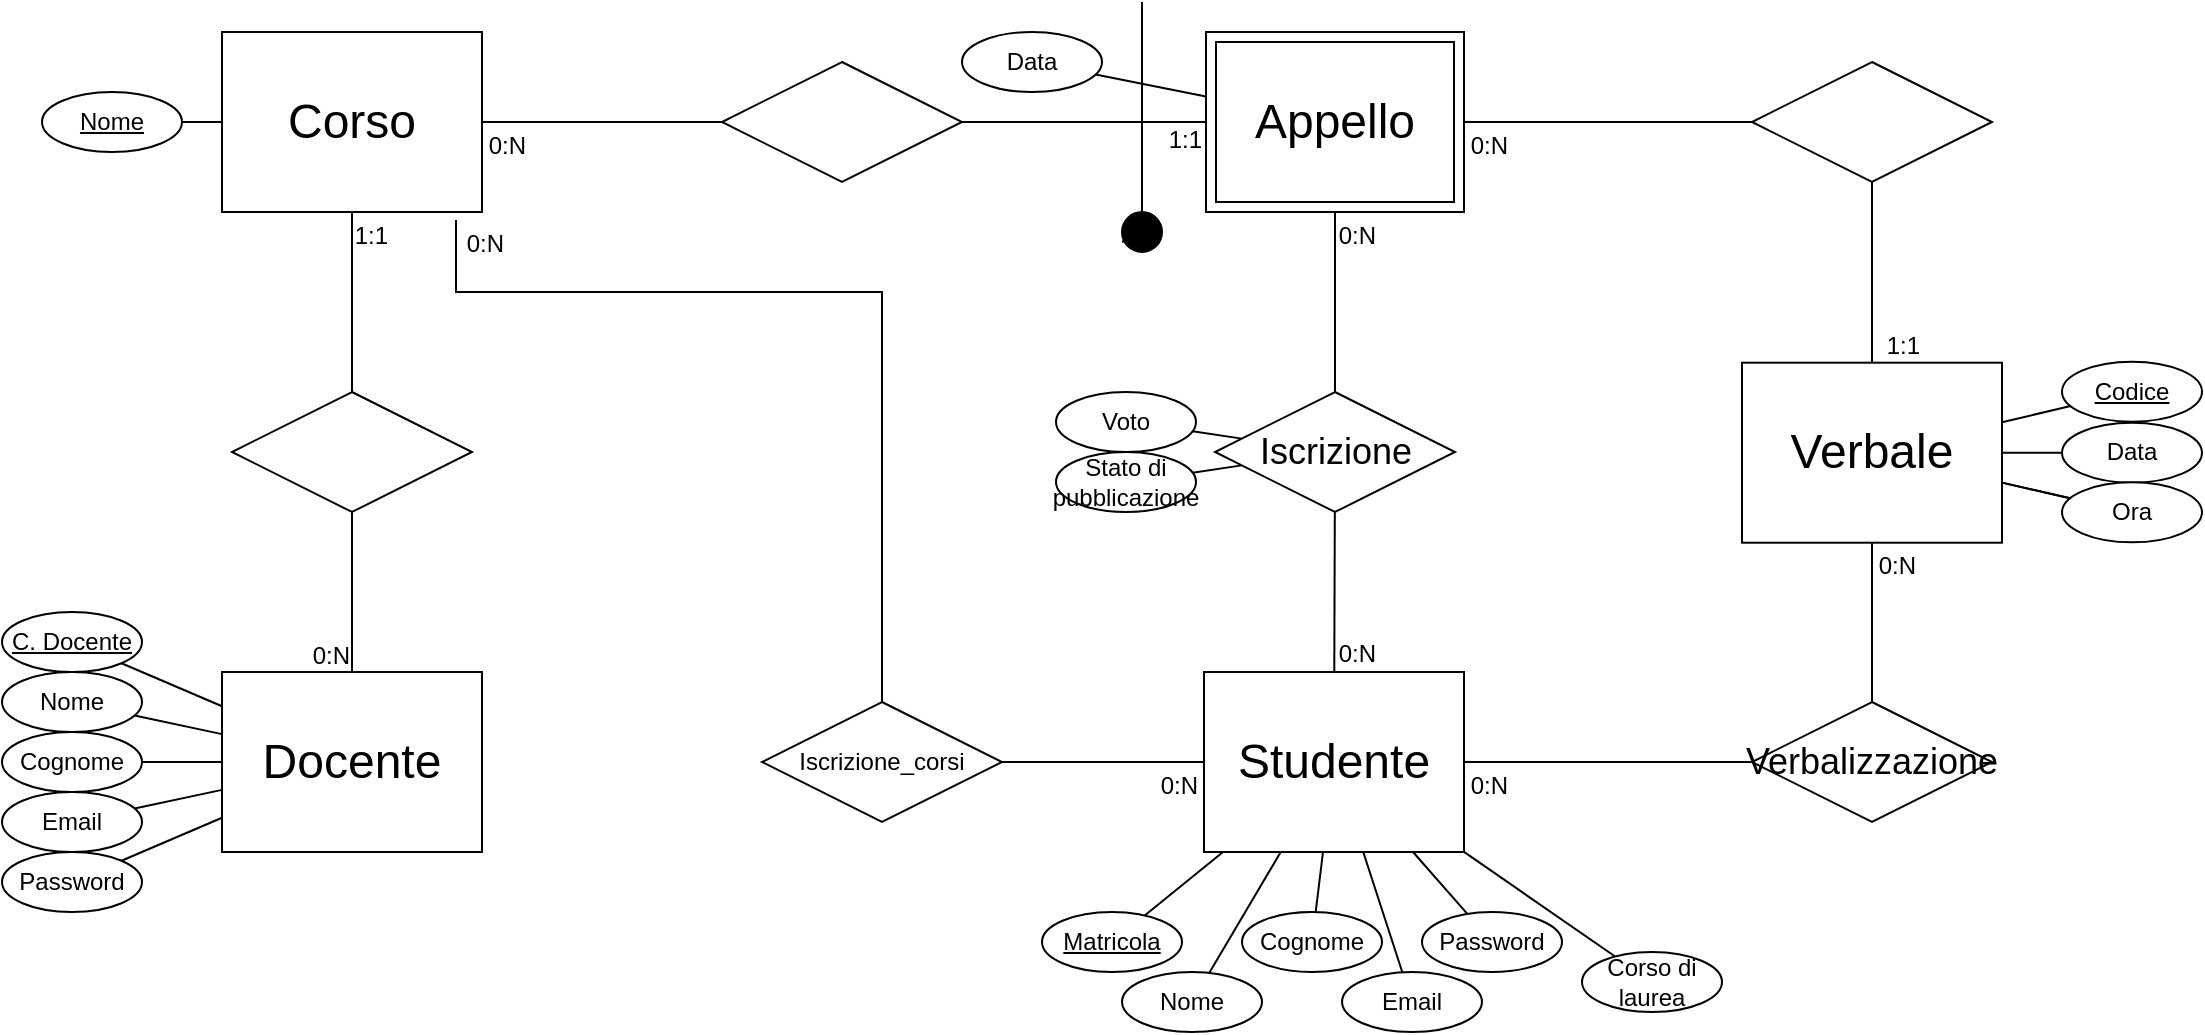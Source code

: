 <mxfile version="26.2.2">
  <diagram id="R2lEEEUBdFMjLlhIrx00" name="Page-1">
    <mxGraphModel dx="2381" dy="2350" grid="1" gridSize="10" guides="1" tooltips="1" connect="1" arrows="1" fold="1" page="1" pageScale="1" pageWidth="850" pageHeight="1100" math="0" shadow="0" extFonts="Permanent Marker^https://fonts.googleapis.com/css?family=Permanent+Marker">
      <root>
        <mxCell id="0" />
        <mxCell id="1" parent="0" />
        <mxCell id="HxChryZ2EemYZW8aK4Kx-1" value="&lt;font style=&quot;font-size: 24px;&quot;&gt;Docente&lt;/font&gt;" style="whiteSpace=wrap;html=1;align=center;" parent="1" vertex="1">
          <mxGeometry x="270" y="240" width="130" height="90" as="geometry" />
        </mxCell>
        <mxCell id="HxChryZ2EemYZW8aK4Kx-2" value="Nome" style="ellipse;whiteSpace=wrap;html=1;align=center;" parent="1" vertex="1">
          <mxGeometry x="160" y="240" width="70" height="30" as="geometry" />
        </mxCell>
        <mxCell id="HxChryZ2EemYZW8aK4Kx-3" value="Cognome" style="ellipse;whiteSpace=wrap;html=1;align=center;" parent="1" vertex="1">
          <mxGeometry x="160" y="270" width="70" height="30" as="geometry" />
        </mxCell>
        <mxCell id="HxChryZ2EemYZW8aK4Kx-4" value="Email" style="ellipse;whiteSpace=wrap;html=1;align=center;" parent="1" vertex="1">
          <mxGeometry x="160" y="300" width="70" height="30" as="geometry" />
        </mxCell>
        <mxCell id="HxChryZ2EemYZW8aK4Kx-5" value="Password" style="ellipse;whiteSpace=wrap;html=1;align=center;" parent="1" vertex="1">
          <mxGeometry x="160" y="330" width="70" height="30" as="geometry" />
        </mxCell>
        <mxCell id="HxChryZ2EemYZW8aK4Kx-6" value="C. Docente" style="ellipse;whiteSpace=wrap;html=1;align=center;fontStyle=4;" parent="1" vertex="1">
          <mxGeometry x="160" y="210" width="70" height="30" as="geometry" />
        </mxCell>
        <mxCell id="HxChryZ2EemYZW8aK4Kx-17" value="&lt;font style=&quot;font-size: 24px;&quot;&gt;Corso&lt;/font&gt;" style="whiteSpace=wrap;html=1;align=center;" parent="1" vertex="1">
          <mxGeometry x="270" y="-80" width="130" height="90" as="geometry" />
        </mxCell>
        <mxCell id="HxChryZ2EemYZW8aK4Kx-22" value="Nome" style="ellipse;whiteSpace=wrap;html=1;align=center;fontStyle=4;" parent="1" vertex="1">
          <mxGeometry x="180" y="-50" width="70" height="30" as="geometry" />
        </mxCell>
        <mxCell id="HxChryZ2EemYZW8aK4Kx-26" value="" style="shape=rhombus;perimeter=rhombusPerimeter;whiteSpace=wrap;html=1;align=center;" parent="1" vertex="1">
          <mxGeometry x="275" y="100" width="120" height="60" as="geometry" />
        </mxCell>
        <mxCell id="HxChryZ2EemYZW8aK4Kx-29" value="" style="endArrow=none;html=1;rounded=0;" parent="1" source="HxChryZ2EemYZW8aK4Kx-1" target="HxChryZ2EemYZW8aK4Kx-6" edge="1">
          <mxGeometry width="50" height="50" relative="1" as="geometry">
            <mxPoint x="260" y="410" as="sourcePoint" />
            <mxPoint x="310" y="360" as="targetPoint" />
          </mxGeometry>
        </mxCell>
        <mxCell id="HxChryZ2EemYZW8aK4Kx-30" value="" style="endArrow=none;html=1;rounded=0;" parent="1" source="HxChryZ2EemYZW8aK4Kx-1" target="HxChryZ2EemYZW8aK4Kx-2" edge="1">
          <mxGeometry width="50" height="50" relative="1" as="geometry">
            <mxPoint x="280" y="267" as="sourcePoint" />
            <mxPoint x="230" y="246" as="targetPoint" />
          </mxGeometry>
        </mxCell>
        <mxCell id="HxChryZ2EemYZW8aK4Kx-31" value="" style="endArrow=none;html=1;rounded=0;" parent="1" source="HxChryZ2EemYZW8aK4Kx-1" target="HxChryZ2EemYZW8aK4Kx-3" edge="1">
          <mxGeometry width="50" height="50" relative="1" as="geometry">
            <mxPoint x="290" y="277" as="sourcePoint" />
            <mxPoint x="240" y="256" as="targetPoint" />
          </mxGeometry>
        </mxCell>
        <mxCell id="HxChryZ2EemYZW8aK4Kx-32" value="" style="endArrow=none;html=1;rounded=0;" parent="1" source="HxChryZ2EemYZW8aK4Kx-1" target="HxChryZ2EemYZW8aK4Kx-4" edge="1">
          <mxGeometry width="50" height="50" relative="1" as="geometry">
            <mxPoint x="300" y="287" as="sourcePoint" />
            <mxPoint x="250" y="266" as="targetPoint" />
          </mxGeometry>
        </mxCell>
        <mxCell id="HxChryZ2EemYZW8aK4Kx-33" value="" style="endArrow=none;html=1;rounded=0;" parent="1" source="HxChryZ2EemYZW8aK4Kx-1" target="HxChryZ2EemYZW8aK4Kx-5" edge="1">
          <mxGeometry width="50" height="50" relative="1" as="geometry">
            <mxPoint x="310" y="297" as="sourcePoint" />
            <mxPoint x="260" y="276" as="targetPoint" />
          </mxGeometry>
        </mxCell>
        <mxCell id="HxChryZ2EemYZW8aK4Kx-34" value="" style="endArrow=none;html=1;rounded=0;" parent="1" source="HxChryZ2EemYZW8aK4Kx-17" target="HxChryZ2EemYZW8aK4Kx-22" edge="1">
          <mxGeometry width="50" height="50" relative="1" as="geometry">
            <mxPoint x="260" y="-65" as="sourcePoint" />
            <mxPoint x="210" y="-86" as="targetPoint" />
          </mxGeometry>
        </mxCell>
        <mxCell id="HxChryZ2EemYZW8aK4Kx-36" value="" style="endArrow=none;html=1;rounded=0;" parent="1" source="HxChryZ2EemYZW8aK4Kx-26" target="HxChryZ2EemYZW8aK4Kx-1" edge="1">
          <mxGeometry relative="1" as="geometry">
            <mxPoint x="160" y="180" as="sourcePoint" />
            <mxPoint x="320" y="180" as="targetPoint" />
          </mxGeometry>
        </mxCell>
        <mxCell id="HxChryZ2EemYZW8aK4Kx-37" value="0:N" style="resizable=0;html=1;whiteSpace=wrap;align=right;verticalAlign=bottom;" parent="HxChryZ2EemYZW8aK4Kx-36" connectable="0" vertex="1">
          <mxGeometry x="1" relative="1" as="geometry">
            <mxPoint as="offset" />
          </mxGeometry>
        </mxCell>
        <mxCell id="HxChryZ2EemYZW8aK4Kx-38" value="" style="endArrow=none;html=1;rounded=0;" parent="1" source="HxChryZ2EemYZW8aK4Kx-26" target="HxChryZ2EemYZW8aK4Kx-17" edge="1">
          <mxGeometry relative="1" as="geometry">
            <mxPoint x="280.0" y="85.2" as="sourcePoint" />
            <mxPoint x="315.729" as="targetPoint" />
          </mxGeometry>
        </mxCell>
        <mxCell id="HxChryZ2EemYZW8aK4Kx-39" value="1:1" style="resizable=0;html=1;whiteSpace=wrap;align=right;verticalAlign=bottom;" parent="HxChryZ2EemYZW8aK4Kx-38" connectable="0" vertex="1">
          <mxGeometry x="1" relative="1" as="geometry">
            <mxPoint x="19" y="20" as="offset" />
          </mxGeometry>
        </mxCell>
        <mxCell id="HxChryZ2EemYZW8aK4Kx-41" value="Data" style="ellipse;whiteSpace=wrap;html=1;align=center;" parent="1" vertex="1">
          <mxGeometry x="640" y="-80" width="70" height="30" as="geometry" />
        </mxCell>
        <mxCell id="HxChryZ2EemYZW8aK4Kx-44" value="" style="endArrow=none;html=1;rounded=0;" parent="1" source="HxChryZ2EemYZW8aK4Kx-50" target="HxChryZ2EemYZW8aK4Kx-41" edge="1">
          <mxGeometry width="50" height="50" relative="1" as="geometry">
            <mxPoint x="771" y="-32" as="sourcePoint" />
            <mxPoint x="730" y="-36" as="targetPoint" />
          </mxGeometry>
        </mxCell>
        <mxCell id="HxChryZ2EemYZW8aK4Kx-45" value="" style="shape=rhombus;perimeter=rhombusPerimeter;whiteSpace=wrap;html=1;align=center;" parent="1" vertex="1">
          <mxGeometry x="520" y="-65" width="120" height="60" as="geometry" />
        </mxCell>
        <mxCell id="HxChryZ2EemYZW8aK4Kx-46" value="" style="endArrow=none;html=1;rounded=0;" parent="1" source="HxChryZ2EemYZW8aK4Kx-45" target="HxChryZ2EemYZW8aK4Kx-17" edge="1">
          <mxGeometry relative="1" as="geometry">
            <mxPoint x="241" y="118" as="sourcePoint" />
            <mxPoint x="312" y="20" as="targetPoint" />
          </mxGeometry>
        </mxCell>
        <mxCell id="HxChryZ2EemYZW8aK4Kx-47" value="0:N" style="resizable=0;html=1;whiteSpace=wrap;align=right;verticalAlign=bottom;" parent="HxChryZ2EemYZW8aK4Kx-46" connectable="0" vertex="1">
          <mxGeometry x="1" relative="1" as="geometry">
            <mxPoint x="23" y="20" as="offset" />
          </mxGeometry>
        </mxCell>
        <mxCell id="HxChryZ2EemYZW8aK4Kx-48" value="" style="endArrow=none;html=1;rounded=0;" parent="1" source="HxChryZ2EemYZW8aK4Kx-45" target="HxChryZ2EemYZW8aK4Kx-50" edge="1">
          <mxGeometry relative="1" as="geometry">
            <mxPoint x="251" y="128" as="sourcePoint" />
            <mxPoint x="322" y="30" as="targetPoint" />
          </mxGeometry>
        </mxCell>
        <mxCell id="HxChryZ2EemYZW8aK4Kx-49" value="1:1" style="resizable=0;html=1;whiteSpace=wrap;align=right;verticalAlign=bottom;" parent="HxChryZ2EemYZW8aK4Kx-48" connectable="0" vertex="1">
          <mxGeometry x="1" relative="1" as="geometry">
            <mxPoint x="-1" y="17" as="offset" />
          </mxGeometry>
        </mxCell>
        <mxCell id="HxChryZ2EemYZW8aK4Kx-50" value="&lt;font style=&quot;font-size: 24px;&quot;&gt;Appello&lt;/font&gt;" style="shape=ext;margin=3;double=1;whiteSpace=wrap;html=1;align=center;" parent="1" vertex="1">
          <mxGeometry x="762" y="-80" width="129" height="90" as="geometry" />
        </mxCell>
        <mxCell id="HxChryZ2EemYZW8aK4Kx-51" value="" style="endArrow=none;html=1;rounded=0;" parent="1" source="HxChryZ2EemYZW8aK4Kx-52" edge="1">
          <mxGeometry width="50" height="50" relative="1" as="geometry">
            <mxPoint x="730" y="25" as="sourcePoint" />
            <mxPoint x="730" y="-95" as="targetPoint" />
          </mxGeometry>
        </mxCell>
        <mxCell id="HxChryZ2EemYZW8aK4Kx-53" value="" style="endArrow=none;html=1;rounded=0;" parent="1" target="HxChryZ2EemYZW8aK4Kx-52" edge="1">
          <mxGeometry width="50" height="50" relative="1" as="geometry">
            <mxPoint x="720" y="25" as="sourcePoint" />
            <mxPoint x="720" y="-95" as="targetPoint" />
          </mxGeometry>
        </mxCell>
        <mxCell id="HxChryZ2EemYZW8aK4Kx-52" value="" style="ellipse;whiteSpace=wrap;html=1;aspect=fixed;fillColor=#000000;" parent="1" vertex="1">
          <mxGeometry x="720" y="10" width="20" height="20" as="geometry" />
        </mxCell>
        <mxCell id="HxChryZ2EemYZW8aK4Kx-54" value="&lt;font style=&quot;font-size: 18px;&quot;&gt;Iscrizione&lt;/font&gt;" style="shape=rhombus;perimeter=rhombusPerimeter;whiteSpace=wrap;html=1;align=center;" parent="1" vertex="1">
          <mxGeometry x="766.5" y="100" width="120" height="60" as="geometry" />
        </mxCell>
        <mxCell id="HxChryZ2EemYZW8aK4Kx-55" value="" style="endArrow=none;html=1;rounded=0;" parent="1" source="HxChryZ2EemYZW8aK4Kx-54" target="HxChryZ2EemYZW8aK4Kx-50" edge="1">
          <mxGeometry relative="1" as="geometry">
            <mxPoint x="910" y="130" as="sourcePoint" />
            <mxPoint x="910" y="40" as="targetPoint" />
          </mxGeometry>
        </mxCell>
        <mxCell id="HxChryZ2EemYZW8aK4Kx-56" value="0:N" style="resizable=0;html=1;whiteSpace=wrap;align=right;verticalAlign=bottom;" parent="HxChryZ2EemYZW8aK4Kx-55" connectable="0" vertex="1">
          <mxGeometry x="1" relative="1" as="geometry">
            <mxPoint x="22" y="20" as="offset" />
          </mxGeometry>
        </mxCell>
        <mxCell id="HxChryZ2EemYZW8aK4Kx-57" value="Voto" style="ellipse;whiteSpace=wrap;html=1;align=center;" parent="1" vertex="1">
          <mxGeometry x="687" y="100" width="70" height="30" as="geometry" />
        </mxCell>
        <mxCell id="HxChryZ2EemYZW8aK4Kx-58" value="Stato di pubblicazione" style="ellipse;whiteSpace=wrap;html=1;align=center;" parent="1" vertex="1">
          <mxGeometry x="687" y="130" width="70" height="30" as="geometry" />
        </mxCell>
        <mxCell id="HxChryZ2EemYZW8aK4Kx-59" value="" style="endArrow=none;html=1;rounded=0;" parent="1" source="HxChryZ2EemYZW8aK4Kx-57" target="HxChryZ2EemYZW8aK4Kx-54" edge="1">
          <mxGeometry width="50" height="50" relative="1" as="geometry">
            <mxPoint x="772" y="-38" as="sourcePoint" />
            <mxPoint x="717" y="-49" as="targetPoint" />
          </mxGeometry>
        </mxCell>
        <mxCell id="HxChryZ2EemYZW8aK4Kx-60" value="" style="endArrow=none;html=1;rounded=0;" parent="1" source="HxChryZ2EemYZW8aK4Kx-58" target="HxChryZ2EemYZW8aK4Kx-54" edge="1">
          <mxGeometry width="50" height="50" relative="1" as="geometry">
            <mxPoint x="931" y="129" as="sourcePoint" />
            <mxPoint x="885" y="134" as="targetPoint" />
          </mxGeometry>
        </mxCell>
        <mxCell id="HxChryZ2EemYZW8aK4Kx-61" value="&lt;font style=&quot;font-size: 24px;&quot;&gt;Studente&lt;/font&gt;" style="whiteSpace=wrap;html=1;align=center;" parent="1" vertex="1">
          <mxGeometry x="761" y="240" width="130" height="90" as="geometry" />
        </mxCell>
        <mxCell id="HxChryZ2EemYZW8aK4Kx-62" value="Nome" style="ellipse;whiteSpace=wrap;html=1;align=center;" parent="1" vertex="1">
          <mxGeometry x="720" y="390" width="70" height="30" as="geometry" />
        </mxCell>
        <mxCell id="HxChryZ2EemYZW8aK4Kx-63" value="Cognome" style="ellipse;whiteSpace=wrap;html=1;align=center;" parent="1" vertex="1">
          <mxGeometry x="780" y="360" width="70" height="30" as="geometry" />
        </mxCell>
        <mxCell id="HxChryZ2EemYZW8aK4Kx-64" value="Email" style="ellipse;whiteSpace=wrap;html=1;align=center;" parent="1" vertex="1">
          <mxGeometry x="830" y="390" width="70" height="30" as="geometry" />
        </mxCell>
        <mxCell id="HxChryZ2EemYZW8aK4Kx-65" value="Password" style="ellipse;whiteSpace=wrap;html=1;align=center;" parent="1" vertex="1">
          <mxGeometry x="870" y="360" width="70" height="30" as="geometry" />
        </mxCell>
        <mxCell id="HxChryZ2EemYZW8aK4Kx-66" value="Matricola" style="ellipse;whiteSpace=wrap;html=1;align=center;fontStyle=4;" parent="1" vertex="1">
          <mxGeometry x="680" y="360" width="70" height="30" as="geometry" />
        </mxCell>
        <mxCell id="HxChryZ2EemYZW8aK4Kx-67" value="" style="endArrow=none;html=1;rounded=0;" parent="1" source="HxChryZ2EemYZW8aK4Kx-61" target="HxChryZ2EemYZW8aK4Kx-66" edge="1">
          <mxGeometry width="50" height="50" relative="1" as="geometry">
            <mxPoint x="751" y="410" as="sourcePoint" />
            <mxPoint x="801" y="360" as="targetPoint" />
          </mxGeometry>
        </mxCell>
        <mxCell id="HxChryZ2EemYZW8aK4Kx-68" value="" style="endArrow=none;html=1;rounded=0;" parent="1" source="HxChryZ2EemYZW8aK4Kx-61" target="HxChryZ2EemYZW8aK4Kx-62" edge="1">
          <mxGeometry width="50" height="50" relative="1" as="geometry">
            <mxPoint x="771" y="267" as="sourcePoint" />
            <mxPoint x="721" y="246" as="targetPoint" />
          </mxGeometry>
        </mxCell>
        <mxCell id="HxChryZ2EemYZW8aK4Kx-69" value="" style="endArrow=none;html=1;rounded=0;" parent="1" source="HxChryZ2EemYZW8aK4Kx-61" target="HxChryZ2EemYZW8aK4Kx-63" edge="1">
          <mxGeometry width="50" height="50" relative="1" as="geometry">
            <mxPoint x="781" y="277" as="sourcePoint" />
            <mxPoint x="731" y="256" as="targetPoint" />
          </mxGeometry>
        </mxCell>
        <mxCell id="HxChryZ2EemYZW8aK4Kx-70" value="" style="endArrow=none;html=1;rounded=0;" parent="1" source="HxChryZ2EemYZW8aK4Kx-61" target="HxChryZ2EemYZW8aK4Kx-64" edge="1">
          <mxGeometry width="50" height="50" relative="1" as="geometry">
            <mxPoint x="791" y="287" as="sourcePoint" />
            <mxPoint x="741" y="266" as="targetPoint" />
          </mxGeometry>
        </mxCell>
        <mxCell id="HxChryZ2EemYZW8aK4Kx-71" value="" style="endArrow=none;html=1;rounded=0;" parent="1" source="HxChryZ2EemYZW8aK4Kx-61" target="HxChryZ2EemYZW8aK4Kx-65" edge="1">
          <mxGeometry width="50" height="50" relative="1" as="geometry">
            <mxPoint x="801" y="297" as="sourcePoint" />
            <mxPoint x="751" y="276" as="targetPoint" />
          </mxGeometry>
        </mxCell>
        <mxCell id="HxChryZ2EemYZW8aK4Kx-73" value="Corso di laurea" style="ellipse;whiteSpace=wrap;html=1;align=center;" parent="1" vertex="1">
          <mxGeometry x="950" y="380" width="70" height="30" as="geometry" />
        </mxCell>
        <mxCell id="HxChryZ2EemYZW8aK4Kx-74" value="" style="endArrow=none;html=1;rounded=0;" parent="1" source="HxChryZ2EemYZW8aK4Kx-61" target="HxChryZ2EemYZW8aK4Kx-73" edge="1">
          <mxGeometry width="50" height="50" relative="1" as="geometry">
            <mxPoint x="771" y="323" as="sourcePoint" />
            <mxPoint x="721" y="344" as="targetPoint" />
          </mxGeometry>
        </mxCell>
        <mxCell id="HxChryZ2EemYZW8aK4Kx-75" value="" style="endArrow=none;html=1;rounded=0;" parent="1" source="HxChryZ2EemYZW8aK4Kx-54" target="HxChryZ2EemYZW8aK4Kx-61" edge="1">
          <mxGeometry relative="1" as="geometry">
            <mxPoint x="837" y="110" as="sourcePoint" />
            <mxPoint x="837" y="20" as="targetPoint" />
          </mxGeometry>
        </mxCell>
        <mxCell id="HxChryZ2EemYZW8aK4Kx-76" value="0:N" style="resizable=0;html=1;whiteSpace=wrap;align=right;verticalAlign=bottom;" parent="HxChryZ2EemYZW8aK4Kx-75" connectable="0" vertex="1">
          <mxGeometry x="1" relative="1" as="geometry">
            <mxPoint x="22" as="offset" />
          </mxGeometry>
        </mxCell>
        <mxCell id="HxChryZ2EemYZW8aK4Kx-77" value="&lt;font style=&quot;font-size: 24px;&quot;&gt;Verbale&lt;/font&gt;" style="whiteSpace=wrap;html=1;align=center;" parent="1" vertex="1">
          <mxGeometry x="1030" y="85.35" width="130" height="90" as="geometry" />
        </mxCell>
        <mxCell id="HxChryZ2EemYZW8aK4Kx-78" value="Data" style="ellipse;whiteSpace=wrap;html=1;align=center;" parent="1" vertex="1">
          <mxGeometry x="1190" y="115.35" width="70" height="30" as="geometry" />
        </mxCell>
        <mxCell id="HxChryZ2EemYZW8aK4Kx-82" value="Codice" style="ellipse;whiteSpace=wrap;html=1;align=center;fontStyle=4;" parent="1" vertex="1">
          <mxGeometry x="1190" y="84.83" width="70" height="30" as="geometry" />
        </mxCell>
        <mxCell id="HxChryZ2EemYZW8aK4Kx-83" value="" style="endArrow=none;html=1;rounded=0;" parent="1" source="HxChryZ2EemYZW8aK4Kx-77" target="HxChryZ2EemYZW8aK4Kx-82" edge="1">
          <mxGeometry width="50" height="50" relative="1" as="geometry">
            <mxPoint x="1020" y="255.35" as="sourcePoint" />
            <mxPoint x="1070" y="205.35" as="targetPoint" />
          </mxGeometry>
        </mxCell>
        <mxCell id="HxChryZ2EemYZW8aK4Kx-84" value="" style="endArrow=none;html=1;rounded=0;" parent="1" source="HxChryZ2EemYZW8aK4Kx-77" target="HxChryZ2EemYZW8aK4Kx-78" edge="1">
          <mxGeometry width="50" height="50" relative="1" as="geometry">
            <mxPoint x="1040" y="112.35" as="sourcePoint" />
            <mxPoint x="990" y="91.35" as="targetPoint" />
          </mxGeometry>
        </mxCell>
        <mxCell id="HxChryZ2EemYZW8aK4Kx-85" value="" style="endArrow=none;html=1;rounded=0;" parent="1" source="HxChryZ2EemYZW8aK4Kx-77" target="HxChryZ2EemYZW8aK4Kx-79" edge="1">
          <mxGeometry width="50" height="50" relative="1" as="geometry">
            <mxPoint x="1050" y="122.35" as="sourcePoint" />
            <mxPoint x="1000" y="101.35" as="targetPoint" />
          </mxGeometry>
        </mxCell>
        <mxCell id="6vsfssMBJb0tTW7DtL_9-2" value="" style="shape=rhombus;perimeter=rhombusPerimeter;whiteSpace=wrap;html=1;align=center;" parent="1" vertex="1">
          <mxGeometry x="1035" y="-65" width="120" height="60" as="geometry" />
        </mxCell>
        <mxCell id="6vsfssMBJb0tTW7DtL_9-3" value="" style="endArrow=none;html=1;rounded=0;" parent="1" source="HxChryZ2EemYZW8aK4Kx-77" target="HxChryZ2EemYZW8aK4Kx-79" edge="1">
          <mxGeometry width="50" height="50" relative="1" as="geometry">
            <mxPoint x="1095" y="85" as="sourcePoint" />
            <mxPoint x="1095" y="65" as="targetPoint" />
          </mxGeometry>
        </mxCell>
        <mxCell id="HxChryZ2EemYZW8aK4Kx-79" value="Ora" style="ellipse;whiteSpace=wrap;html=1;align=center;" parent="1" vertex="1">
          <mxGeometry x="1190" y="145.18" width="70" height="30" as="geometry" />
        </mxCell>
        <mxCell id="6vsfssMBJb0tTW7DtL_9-4" value="" style="endArrow=none;html=1;rounded=0;" parent="1" source="6vsfssMBJb0tTW7DtL_9-2" target="HxChryZ2EemYZW8aK4Kx-50" edge="1">
          <mxGeometry relative="1" as="geometry">
            <mxPoint x="1100" y="-20" as="sourcePoint" />
            <mxPoint x="980" y="-20" as="targetPoint" />
          </mxGeometry>
        </mxCell>
        <mxCell id="6vsfssMBJb0tTW7DtL_9-5" value="0:N" style="resizable=0;html=1;whiteSpace=wrap;align=right;verticalAlign=bottom;" parent="6vsfssMBJb0tTW7DtL_9-4" connectable="0" vertex="1">
          <mxGeometry x="1" relative="1" as="geometry">
            <mxPoint x="23" y="20" as="offset" />
          </mxGeometry>
        </mxCell>
        <mxCell id="6vsfssMBJb0tTW7DtL_9-6" value="" style="endArrow=none;html=1;rounded=0;" parent="1" source="6vsfssMBJb0tTW7DtL_9-2" target="HxChryZ2EemYZW8aK4Kx-77" edge="1">
          <mxGeometry relative="1" as="geometry">
            <mxPoint x="1090" y="65" as="sourcePoint" />
            <mxPoint x="920" y="40" as="targetPoint" />
          </mxGeometry>
        </mxCell>
        <mxCell id="6vsfssMBJb0tTW7DtL_9-7" value="1:1" style="resizable=0;html=1;whiteSpace=wrap;align=right;verticalAlign=bottom;" parent="6vsfssMBJb0tTW7DtL_9-6" connectable="0" vertex="1">
          <mxGeometry x="1" relative="1" as="geometry">
            <mxPoint x="25" as="offset" />
          </mxGeometry>
        </mxCell>
        <mxCell id="6vsfssMBJb0tTW7DtL_9-8" value="&lt;font style=&quot;font-size: 18px;&quot;&gt;Verbalizzazione&lt;/font&gt;" style="shape=rhombus;perimeter=rhombusPerimeter;whiteSpace=wrap;html=1;align=center;" parent="1" vertex="1">
          <mxGeometry x="1035" y="255" width="120" height="60" as="geometry" />
        </mxCell>
        <mxCell id="6vsfssMBJb0tTW7DtL_9-9" value="" style="endArrow=none;html=1;rounded=0;" parent="1" source="6vsfssMBJb0tTW7DtL_9-8" target="HxChryZ2EemYZW8aK4Kx-61" edge="1">
          <mxGeometry relative="1" as="geometry">
            <mxPoint x="1285" y="-25" as="sourcePoint" />
            <mxPoint x="901" y="-25" as="targetPoint" />
          </mxGeometry>
        </mxCell>
        <mxCell id="6vsfssMBJb0tTW7DtL_9-10" value="0:N" style="resizable=0;html=1;whiteSpace=wrap;align=right;verticalAlign=bottom;" parent="6vsfssMBJb0tTW7DtL_9-9" connectable="0" vertex="1">
          <mxGeometry x="1" relative="1" as="geometry">
            <mxPoint x="23" y="20" as="offset" />
          </mxGeometry>
        </mxCell>
        <mxCell id="6vsfssMBJb0tTW7DtL_9-11" value="" style="endArrow=none;html=1;rounded=0;" parent="1" source="6vsfssMBJb0tTW7DtL_9-8" target="HxChryZ2EemYZW8aK4Kx-77" edge="1">
          <mxGeometry relative="1" as="geometry">
            <mxPoint x="1045" y="-25" as="sourcePoint" />
            <mxPoint x="661" y="-25" as="targetPoint" />
          </mxGeometry>
        </mxCell>
        <mxCell id="6vsfssMBJb0tTW7DtL_9-12" value="0:N" style="resizable=0;html=1;whiteSpace=wrap;align=right;verticalAlign=bottom;" parent="6vsfssMBJb0tTW7DtL_9-11" connectable="0" vertex="1">
          <mxGeometry x="1" relative="1" as="geometry">
            <mxPoint x="23" y="20" as="offset" />
          </mxGeometry>
        </mxCell>
        <mxCell id="VKsOtVM8AvOszpkkOzNZ-1" value="Iscrizione_corsi" style="shape=rhombus;perimeter=rhombusPerimeter;whiteSpace=wrap;html=1;align=center;" vertex="1" parent="1">
          <mxGeometry x="540" y="255" width="120" height="60" as="geometry" />
        </mxCell>
        <mxCell id="VKsOtVM8AvOszpkkOzNZ-2" value="" style="endArrow=none;html=1;rounded=0;entryX=0.9;entryY=1.044;entryDx=0;entryDy=0;entryPerimeter=0;" edge="1" parent="1" source="VKsOtVM8AvOszpkkOzNZ-1" target="HxChryZ2EemYZW8aK4Kx-17">
          <mxGeometry relative="1" as="geometry">
            <mxPoint x="345" y="110" as="sourcePoint" />
            <mxPoint x="345" y="20" as="targetPoint" />
            <Array as="points">
              <mxPoint x="600" y="50" />
              <mxPoint x="387" y="50" />
            </Array>
          </mxGeometry>
        </mxCell>
        <mxCell id="VKsOtVM8AvOszpkkOzNZ-3" value="0:N" style="resizable=0;html=1;whiteSpace=wrap;align=right;verticalAlign=bottom;" connectable="0" vertex="1" parent="VKsOtVM8AvOszpkkOzNZ-2">
          <mxGeometry x="1" relative="1" as="geometry">
            <mxPoint x="25" y="20" as="offset" />
          </mxGeometry>
        </mxCell>
        <mxCell id="VKsOtVM8AvOszpkkOzNZ-4" value="" style="endArrow=none;html=1;rounded=0;" edge="1" parent="1" source="VKsOtVM8AvOszpkkOzNZ-1" target="HxChryZ2EemYZW8aK4Kx-61">
          <mxGeometry relative="1" as="geometry">
            <mxPoint x="530" y="-25" as="sourcePoint" />
            <mxPoint x="410" y="-25" as="targetPoint" />
          </mxGeometry>
        </mxCell>
        <mxCell id="VKsOtVM8AvOszpkkOzNZ-5" value="0:N" style="resizable=0;html=1;whiteSpace=wrap;align=right;verticalAlign=bottom;" connectable="0" vertex="1" parent="VKsOtVM8AvOszpkkOzNZ-4">
          <mxGeometry x="1" relative="1" as="geometry">
            <mxPoint x="-2" y="20" as="offset" />
          </mxGeometry>
        </mxCell>
      </root>
    </mxGraphModel>
  </diagram>
</mxfile>
